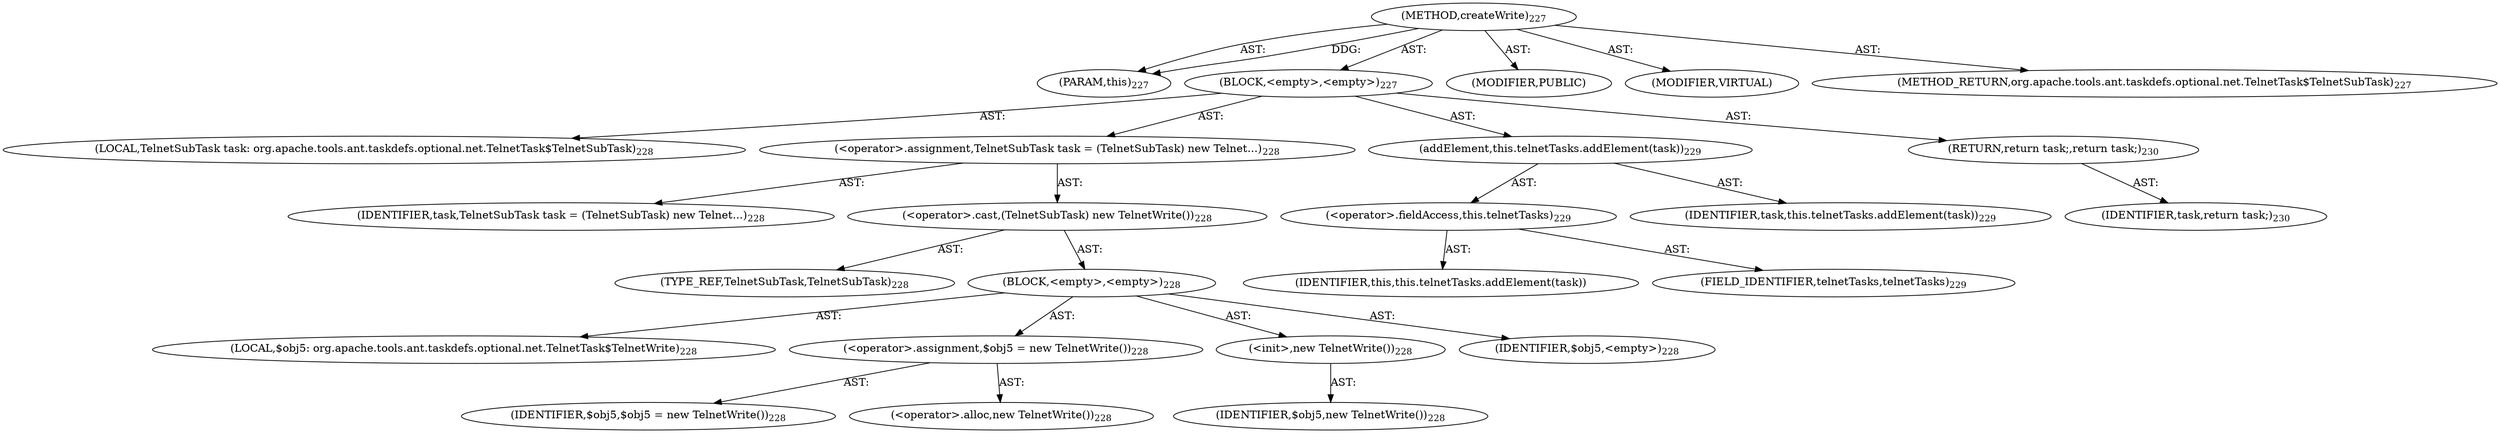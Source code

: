 digraph "createWrite" {  
"111669149705" [label = <(METHOD,createWrite)<SUB>227</SUB>> ]
"115964117020" [label = <(PARAM,this)<SUB>227</SUB>> ]
"25769803799" [label = <(BLOCK,&lt;empty&gt;,&lt;empty&gt;)<SUB>227</SUB>> ]
"94489280520" [label = <(LOCAL,TelnetSubTask task: org.apache.tools.ant.taskdefs.optional.net.TelnetTask$TelnetSubTask)<SUB>228</SUB>> ]
"30064771167" [label = <(&lt;operator&gt;.assignment,TelnetSubTask task = (TelnetSubTask) new Telnet...)<SUB>228</SUB>> ]
"68719476821" [label = <(IDENTIFIER,task,TelnetSubTask task = (TelnetSubTask) new Telnet...)<SUB>228</SUB>> ]
"30064771168" [label = <(&lt;operator&gt;.cast,(TelnetSubTask) new TelnetWrite())<SUB>228</SUB>> ]
"180388626436" [label = <(TYPE_REF,TelnetSubTask,TelnetSubTask)<SUB>228</SUB>> ]
"25769803800" [label = <(BLOCK,&lt;empty&gt;,&lt;empty&gt;)<SUB>228</SUB>> ]
"94489280521" [label = <(LOCAL,$obj5: org.apache.tools.ant.taskdefs.optional.net.TelnetTask$TelnetWrite)<SUB>228</SUB>> ]
"30064771169" [label = <(&lt;operator&gt;.assignment,$obj5 = new TelnetWrite())<SUB>228</SUB>> ]
"68719476822" [label = <(IDENTIFIER,$obj5,$obj5 = new TelnetWrite())<SUB>228</SUB>> ]
"30064771170" [label = <(&lt;operator&gt;.alloc,new TelnetWrite())<SUB>228</SUB>> ]
"30064771171" [label = <(&lt;init&gt;,new TelnetWrite())<SUB>228</SUB>> ]
"68719476823" [label = <(IDENTIFIER,$obj5,new TelnetWrite())<SUB>228</SUB>> ]
"68719476824" [label = <(IDENTIFIER,$obj5,&lt;empty&gt;)<SUB>228</SUB>> ]
"30064771172" [label = <(addElement,this.telnetTasks.addElement(task))<SUB>229</SUB>> ]
"30064771173" [label = <(&lt;operator&gt;.fieldAccess,this.telnetTasks)<SUB>229</SUB>> ]
"68719476825" [label = <(IDENTIFIER,this,this.telnetTasks.addElement(task))> ]
"55834574880" [label = <(FIELD_IDENTIFIER,telnetTasks,telnetTasks)<SUB>229</SUB>> ]
"68719476826" [label = <(IDENTIFIER,task,this.telnetTasks.addElement(task))<SUB>229</SUB>> ]
"146028888065" [label = <(RETURN,return task;,return task;)<SUB>230</SUB>> ]
"68719476827" [label = <(IDENTIFIER,task,return task;)<SUB>230</SUB>> ]
"133143986202" [label = <(MODIFIER,PUBLIC)> ]
"133143986203" [label = <(MODIFIER,VIRTUAL)> ]
"128849018889" [label = <(METHOD_RETURN,org.apache.tools.ant.taskdefs.optional.net.TelnetTask$TelnetSubTask)<SUB>227</SUB>> ]
  "111669149705" -> "115964117020"  [ label = "AST: "] 
  "111669149705" -> "25769803799"  [ label = "AST: "] 
  "111669149705" -> "133143986202"  [ label = "AST: "] 
  "111669149705" -> "133143986203"  [ label = "AST: "] 
  "111669149705" -> "128849018889"  [ label = "AST: "] 
  "25769803799" -> "94489280520"  [ label = "AST: "] 
  "25769803799" -> "30064771167"  [ label = "AST: "] 
  "25769803799" -> "30064771172"  [ label = "AST: "] 
  "25769803799" -> "146028888065"  [ label = "AST: "] 
  "30064771167" -> "68719476821"  [ label = "AST: "] 
  "30064771167" -> "30064771168"  [ label = "AST: "] 
  "30064771168" -> "180388626436"  [ label = "AST: "] 
  "30064771168" -> "25769803800"  [ label = "AST: "] 
  "25769803800" -> "94489280521"  [ label = "AST: "] 
  "25769803800" -> "30064771169"  [ label = "AST: "] 
  "25769803800" -> "30064771171"  [ label = "AST: "] 
  "25769803800" -> "68719476824"  [ label = "AST: "] 
  "30064771169" -> "68719476822"  [ label = "AST: "] 
  "30064771169" -> "30064771170"  [ label = "AST: "] 
  "30064771171" -> "68719476823"  [ label = "AST: "] 
  "30064771172" -> "30064771173"  [ label = "AST: "] 
  "30064771172" -> "68719476826"  [ label = "AST: "] 
  "30064771173" -> "68719476825"  [ label = "AST: "] 
  "30064771173" -> "55834574880"  [ label = "AST: "] 
  "146028888065" -> "68719476827"  [ label = "AST: "] 
  "111669149705" -> "115964117020"  [ label = "DDG: "] 
}
